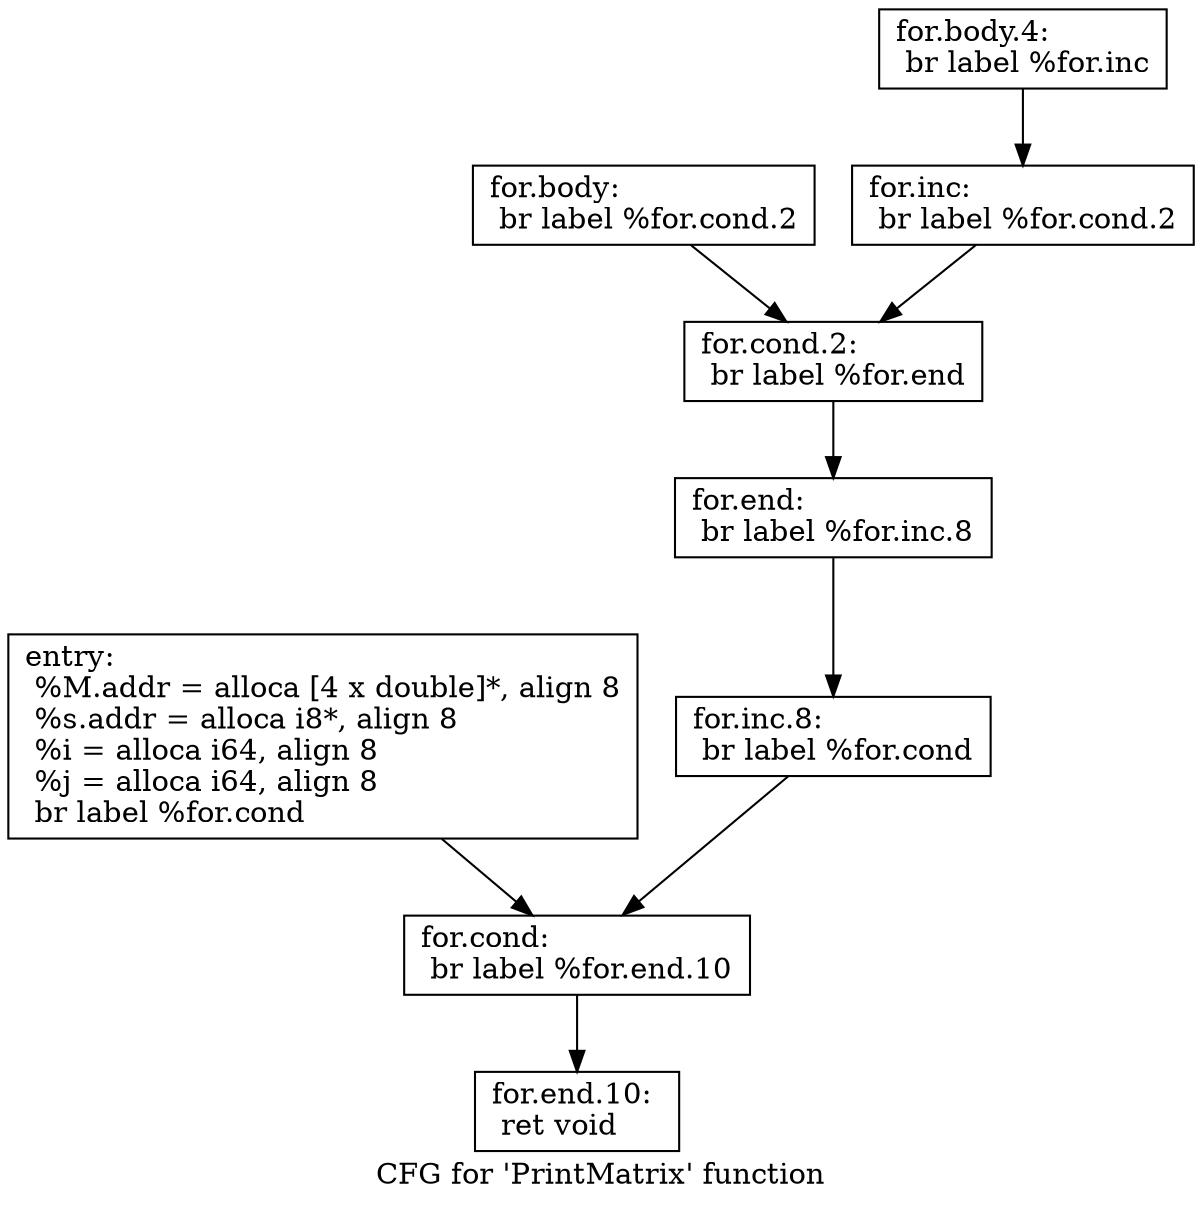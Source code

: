 digraph "CFG for 'PrintMatrix' function" {
	label="CFG for 'PrintMatrix' function";

	Node0x5fd2600 [shape=record,label="{entry:\l  %M.addr = alloca [4 x double]*, align 8\l  %s.addr = alloca i8*, align 8\l  %i = alloca i64, align 8\l  %j = alloca i64, align 8\l  br label %for.cond\l}"];
	Node0x5fd2600 -> Node0x5fd2650;
	Node0x5fd2650 [shape=record,label="{for.cond:                                         \l  br label %for.end.10\l}"];
	Node0x5fd2650 -> Node0x5fd2880;
	Node0x5fd26a0 [shape=record,label="{for.body:                                         \l  br label %for.cond.2\l}"];
	Node0x5fd26a0 -> Node0x5fd26f0;
	Node0x5fd26f0 [shape=record,label="{for.cond.2:                                       \l  br label %for.end\l}"];
	Node0x5fd26f0 -> Node0x5fd27e0;
	Node0x5fd2740 [shape=record,label="{for.body.4:                                       \l  br label %for.inc\l}"];
	Node0x5fd2740 -> Node0x5fd2790;
	Node0x5fd2790 [shape=record,label="{for.inc:                                          \l  br label %for.cond.2\l}"];
	Node0x5fd2790 -> Node0x5fd26f0;
	Node0x5fd27e0 [shape=record,label="{for.end:                                          \l  br label %for.inc.8\l}"];
	Node0x5fd27e0 -> Node0x5fd2830;
	Node0x5fd2830 [shape=record,label="{for.inc.8:                                        \l  br label %for.cond\l}"];
	Node0x5fd2830 -> Node0x5fd2650;
	Node0x5fd2880 [shape=record,label="{for.end.10:                                       \l  ret void\l}"];
}
